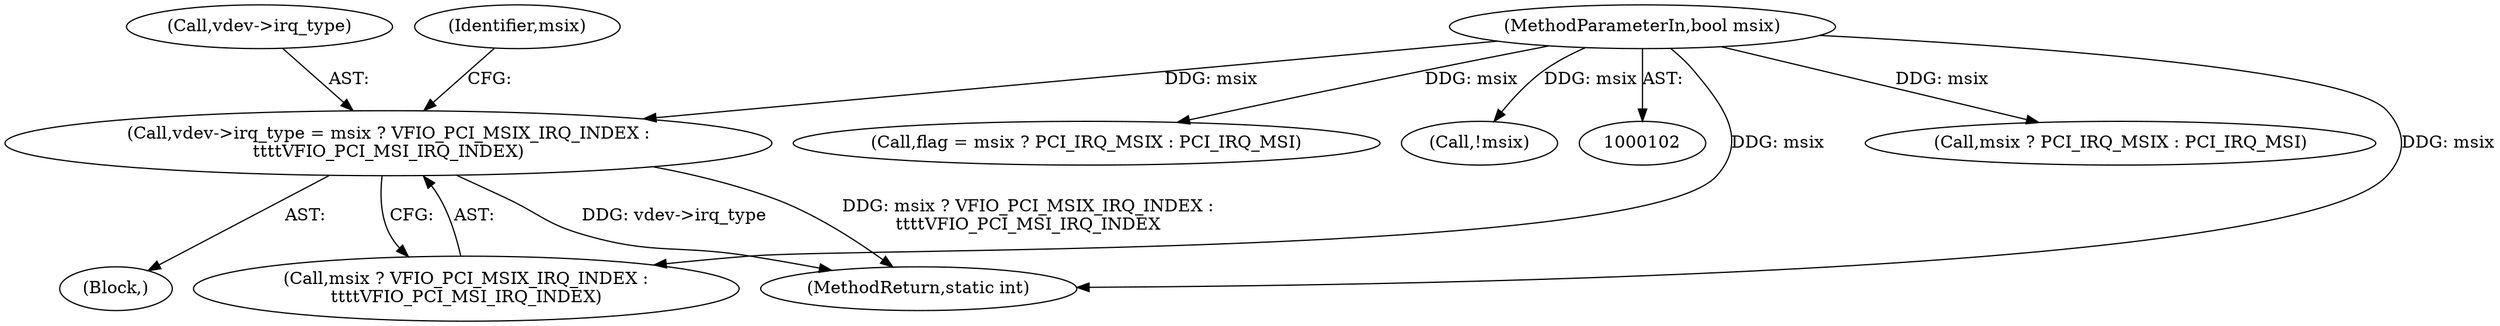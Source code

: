 digraph "0_linux_05692d7005a364add85c6e25a6c4447ce08f913a_0@pointer" {
"1000174" [label="(Call,vdev->irq_type = msix ? VFIO_PCI_MSIX_IRQ_INDEX :\n\t\t\t\tVFIO_PCI_MSI_IRQ_INDEX)"];
"1000105" [label="(MethodParameterIn,bool msix)"];
"1000116" [label="(Call,msix ? PCI_IRQ_MSIX : PCI_IRQ_MSI)"];
"1000174" [label="(Call,vdev->irq_type = msix ? VFIO_PCI_MSIX_IRQ_INDEX :\n\t\t\t\tVFIO_PCI_MSI_IRQ_INDEX)"];
"1000114" [label="(Call,flag = msix ? PCI_IRQ_MSIX : PCI_IRQ_MSI)"];
"1000106" [label="(Block,)"];
"1000105" [label="(MethodParameterIn,bool msix)"];
"1000175" [label="(Call,vdev->irq_type)"];
"1000200" [label="(MethodReturn,static int)"];
"1000183" [label="(Call,!msix)"];
"1000184" [label="(Identifier,msix)"];
"1000178" [label="(Call,msix ? VFIO_PCI_MSIX_IRQ_INDEX :\n\t\t\t\tVFIO_PCI_MSI_IRQ_INDEX)"];
"1000174" -> "1000106"  [label="AST: "];
"1000174" -> "1000178"  [label="CFG: "];
"1000175" -> "1000174"  [label="AST: "];
"1000178" -> "1000174"  [label="AST: "];
"1000184" -> "1000174"  [label="CFG: "];
"1000174" -> "1000200"  [label="DDG: msix ? VFIO_PCI_MSIX_IRQ_INDEX :\n\t\t\t\tVFIO_PCI_MSI_IRQ_INDEX"];
"1000174" -> "1000200"  [label="DDG: vdev->irq_type"];
"1000105" -> "1000174"  [label="DDG: msix"];
"1000105" -> "1000102"  [label="AST: "];
"1000105" -> "1000200"  [label="DDG: msix"];
"1000105" -> "1000114"  [label="DDG: msix"];
"1000105" -> "1000116"  [label="DDG: msix"];
"1000105" -> "1000178"  [label="DDG: msix"];
"1000105" -> "1000183"  [label="DDG: msix"];
}
